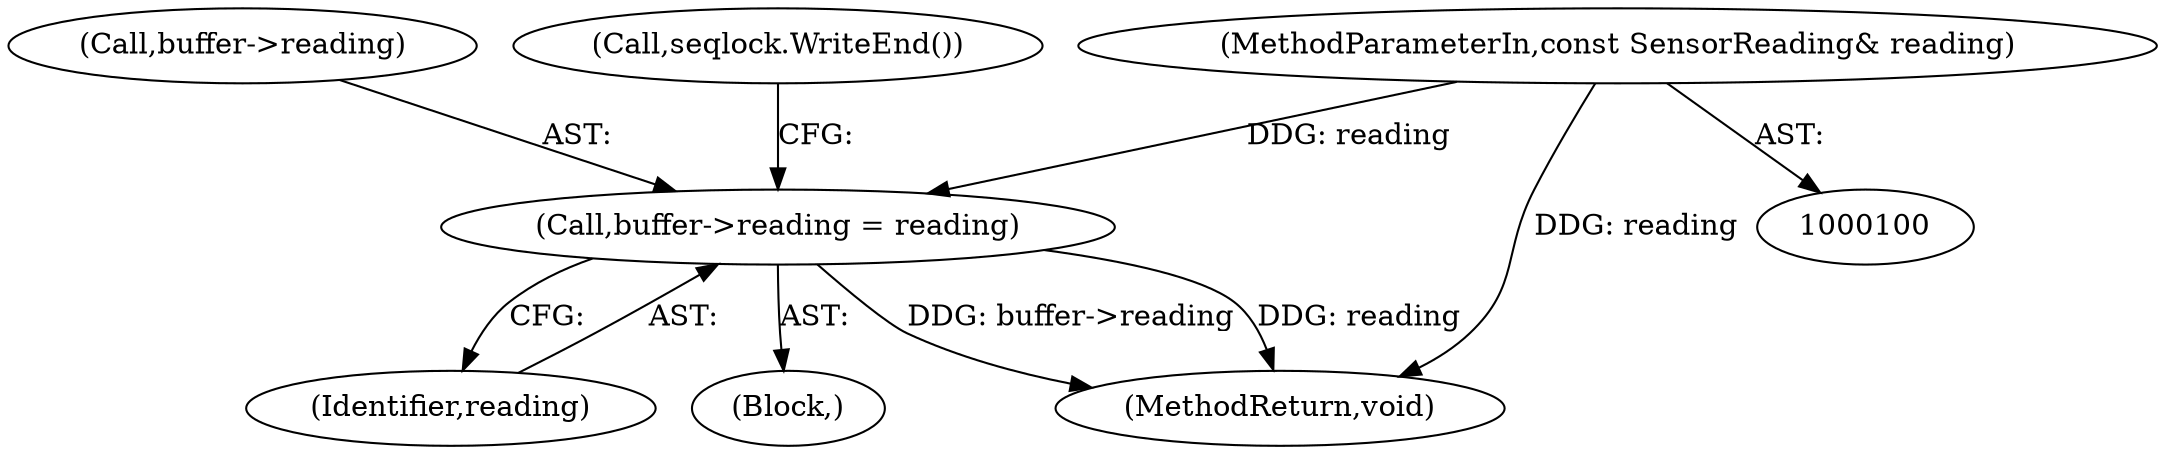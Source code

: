 digraph "0_Chrome_c0c8978849ac57e4ecd613ddc8ff7852a2054734_4@API" {
"1000112" [label="(Call,buffer->reading = reading)"];
"1000101" [label="(MethodParameterIn,const SensorReading& reading)"];
"1000116" [label="(Identifier,reading)"];
"1000112" [label="(Call,buffer->reading = reading)"];
"1000102" [label="(Block,)"];
"1000101" [label="(MethodParameterIn,const SensorReading& reading)"];
"1000113" [label="(Call,buffer->reading)"];
"1000118" [label="(MethodReturn,void)"];
"1000117" [label="(Call,seqlock.WriteEnd())"];
"1000112" -> "1000102"  [label="AST: "];
"1000112" -> "1000116"  [label="CFG: "];
"1000113" -> "1000112"  [label="AST: "];
"1000116" -> "1000112"  [label="AST: "];
"1000117" -> "1000112"  [label="CFG: "];
"1000112" -> "1000118"  [label="DDG: buffer->reading"];
"1000112" -> "1000118"  [label="DDG: reading"];
"1000101" -> "1000112"  [label="DDG: reading"];
"1000101" -> "1000100"  [label="AST: "];
"1000101" -> "1000118"  [label="DDG: reading"];
}
